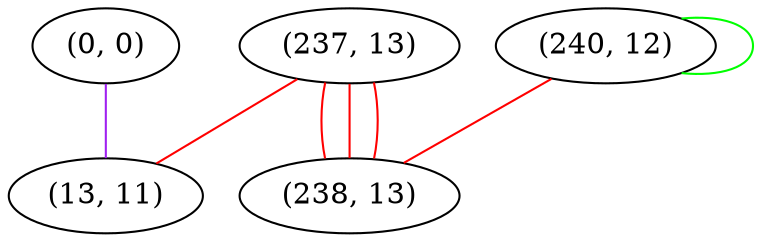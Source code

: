 graph "" {
"(0, 0)";
"(240, 12)";
"(237, 13)";
"(238, 13)";
"(13, 11)";
"(0, 0)" -- "(13, 11)"  [color=purple, key=0, weight=4];
"(240, 12)" -- "(238, 13)"  [color=red, key=0, weight=1];
"(240, 12)" -- "(240, 12)"  [color=green, key=0, weight=2];
"(237, 13)" -- "(238, 13)"  [color=red, key=0, weight=1];
"(237, 13)" -- "(238, 13)"  [color=red, key=1, weight=1];
"(237, 13)" -- "(238, 13)"  [color=red, key=2, weight=1];
"(237, 13)" -- "(13, 11)"  [color=red, key=0, weight=1];
}
